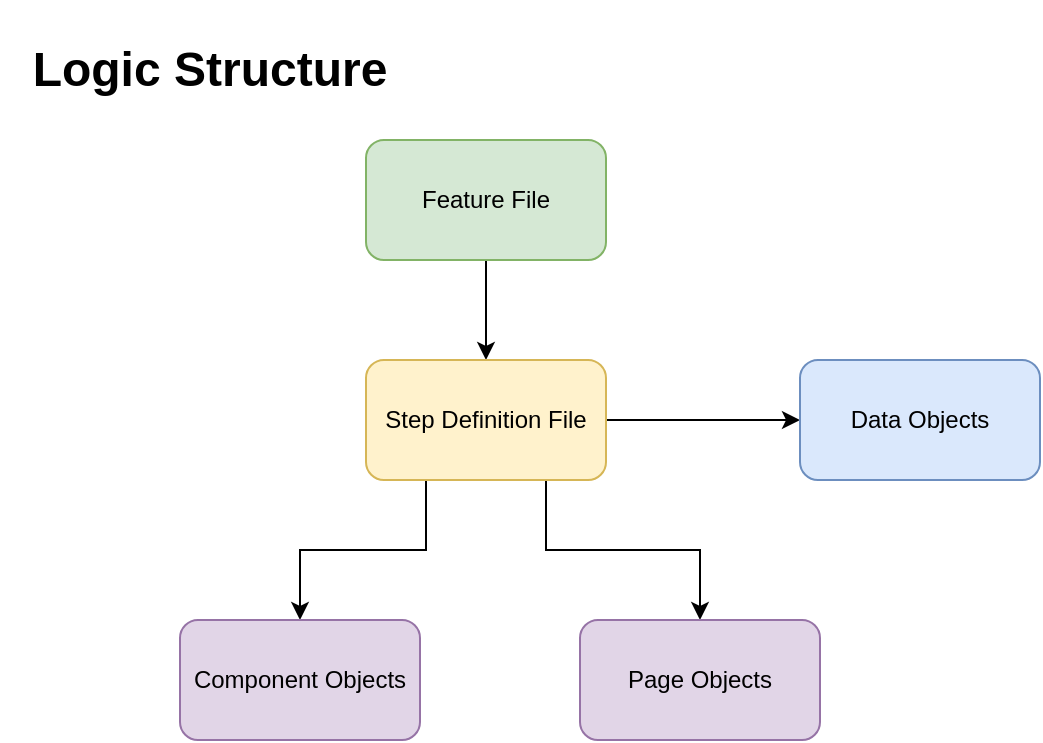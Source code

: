 <mxfile version="10.9.8" type="device"><diagram id="E7p58-HQWh4wKFsDteEH" name="Page-1"><mxGraphModel dx="1426" dy="800" grid="1" gridSize="10" guides="1" tooltips="1" connect="1" arrows="1" fold="1" page="1" pageScale="1" pageWidth="827" pageHeight="1169" math="0" shadow="0"><root><mxCell id="0"/><mxCell id="1" parent="0"/><mxCell id="Qmo4--VVwIHE38c7M1h1-3" style="edgeStyle=orthogonalEdgeStyle;rounded=0;orthogonalLoop=1;jettySize=auto;html=1;exitX=0.5;exitY=1;exitDx=0;exitDy=0;entryX=0.5;entryY=0;entryDx=0;entryDy=0;" edge="1" parent="1" source="Qmo4--VVwIHE38c7M1h1-1" target="Qmo4--VVwIHE38c7M1h1-2"><mxGeometry relative="1" as="geometry"/></mxCell><mxCell id="Qmo4--VVwIHE38c7M1h1-1" value="Feature File" style="rounded=1;whiteSpace=wrap;html=1;fillColor=#d5e8d4;strokeColor=#82b366;" vertex="1" parent="1"><mxGeometry x="293" y="160" width="120" height="60" as="geometry"/></mxCell><mxCell id="Qmo4--VVwIHE38c7M1h1-5" style="edgeStyle=orthogonalEdgeStyle;rounded=0;orthogonalLoop=1;jettySize=auto;html=1;exitX=1;exitY=0.5;exitDx=0;exitDy=0;entryX=0;entryY=0.5;entryDx=0;entryDy=0;" edge="1" parent="1" source="Qmo4--VVwIHE38c7M1h1-2" target="Qmo4--VVwIHE38c7M1h1-4"><mxGeometry relative="1" as="geometry"/></mxCell><mxCell id="Qmo4--VVwIHE38c7M1h1-8" style="edgeStyle=orthogonalEdgeStyle;rounded=0;orthogonalLoop=1;jettySize=auto;html=1;exitX=0.75;exitY=1;exitDx=0;exitDy=0;entryX=0.5;entryY=0;entryDx=0;entryDy=0;" edge="1" parent="1" source="Qmo4--VVwIHE38c7M1h1-2" target="Qmo4--VVwIHE38c7M1h1-7"><mxGeometry relative="1" as="geometry"/></mxCell><mxCell id="Qmo4--VVwIHE38c7M1h1-9" style="edgeStyle=orthogonalEdgeStyle;rounded=0;orthogonalLoop=1;jettySize=auto;html=1;exitX=0.25;exitY=1;exitDx=0;exitDy=0;entryX=0.5;entryY=0;entryDx=0;entryDy=0;" edge="1" parent="1" source="Qmo4--VVwIHE38c7M1h1-2" target="Qmo4--VVwIHE38c7M1h1-6"><mxGeometry relative="1" as="geometry"/></mxCell><mxCell id="Qmo4--VVwIHE38c7M1h1-2" value="Step Definition File" style="rounded=1;whiteSpace=wrap;html=1;fillColor=#fff2cc;strokeColor=#d6b656;" vertex="1" parent="1"><mxGeometry x="293" y="270" width="120" height="60" as="geometry"/></mxCell><mxCell id="Qmo4--VVwIHE38c7M1h1-4" value="Data Objects" style="rounded=1;whiteSpace=wrap;html=1;fillColor=#dae8fc;strokeColor=#6c8ebf;" vertex="1" parent="1"><mxGeometry x="510" y="270" width="120" height="60" as="geometry"/></mxCell><mxCell id="Qmo4--VVwIHE38c7M1h1-6" value="Component Objects" style="rounded=1;whiteSpace=wrap;html=1;fillColor=#e1d5e7;strokeColor=#9673a6;" vertex="1" parent="1"><mxGeometry x="200" y="400" width="120" height="60" as="geometry"/></mxCell><mxCell id="Qmo4--VVwIHE38c7M1h1-7" value="Page Objects" style="rounded=1;whiteSpace=wrap;html=1;fillColor=#e1d5e7;strokeColor=#9673a6;" vertex="1" parent="1"><mxGeometry x="400" y="400" width="120" height="60" as="geometry"/></mxCell><mxCell id="Qmo4--VVwIHE38c7M1h1-10" value="&lt;h1&gt;Logic Structure&lt;/h1&gt;" style="text;html=1;strokeColor=none;fillColor=none;align=center;verticalAlign=middle;whiteSpace=wrap;rounded=0;" vertex="1" parent="1"><mxGeometry x="110" y="90" width="210" height="70" as="geometry"/></mxCell></root></mxGraphModel></diagram></mxfile>